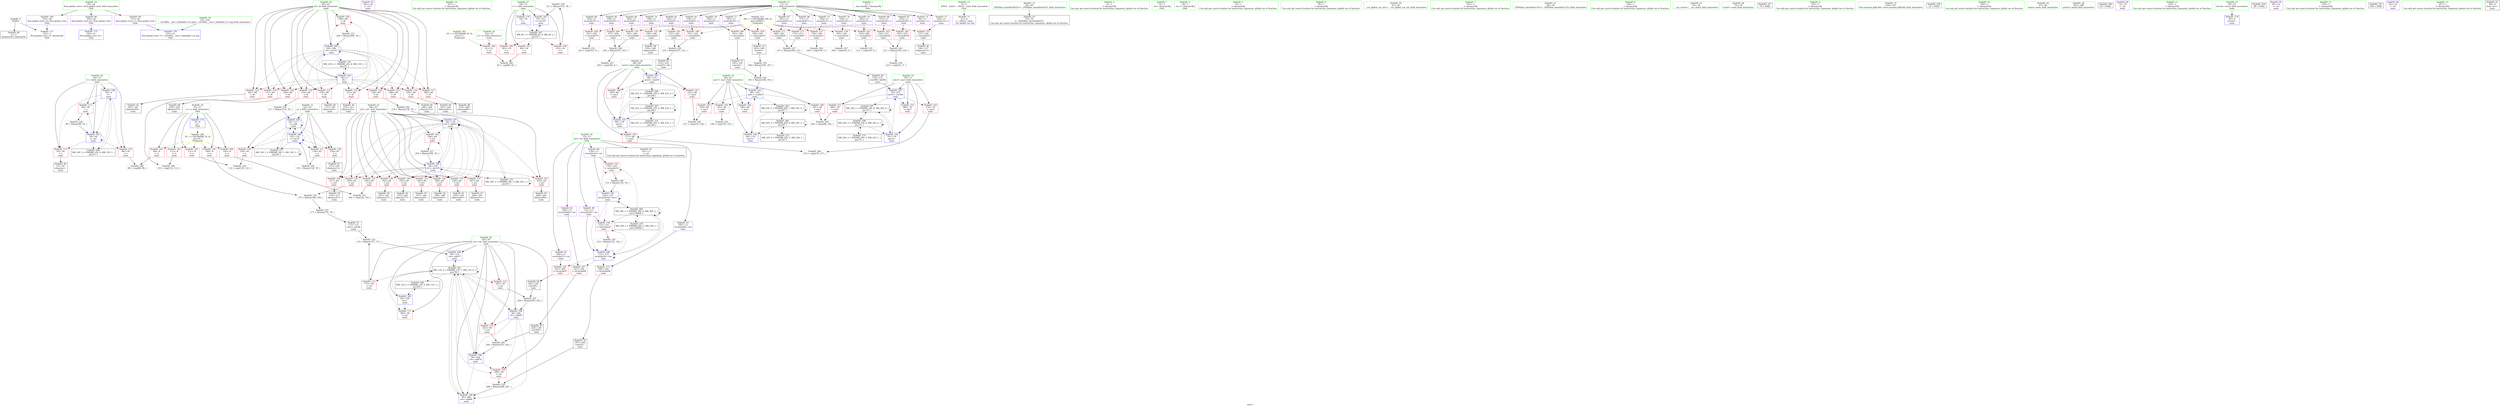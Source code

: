digraph "SVFG" {
	label="SVFG";

	Node0x557091bc7b90 [shape=record,color=grey,label="{NodeID: 0\nNullPtr}"];
	Node0x557091bc7b90 -> Node0x557091bec440[style=solid];
	Node0x557091bc7b90 -> Node0x557091bf5550[style=solid];
	Node0x557091bf57f0 [shape=record,color=blue,label="{NodeID: 180\n56\<--9\ni\<--\nmain\n}"];
	Node0x557091bf57f0 -> Node0x557091bed710[style=dashed];
	Node0x557091bf57f0 -> Node0x557091bed7e0[style=dashed];
	Node0x557091bf57f0 -> Node0x557091bed8b0[style=dashed];
	Node0x557091bf57f0 -> Node0x557091bf58c0[style=dashed];
	Node0x557091bf57f0 -> Node0x557091c083b0[style=dashed];
	Node0x557091becbf0 [shape=record,color=purple,label="{NodeID: 97\n305\<--18\n\<--.str.1\nmain\n}"];
	Node0x557091bc8350 [shape=record,color=green,label="{NodeID: 14\n197\<--1\n\<--dummyObj\nCan only get source location for instruction, argument, global var or function.}"];
	Node0x557091bf03e0 [shape=record,color=blue,label="{NodeID: 194\n58\<--204\nret\<--add49\nmain\n}"];
	Node0x557091bf03e0 -> Node0x557091bf2260[style=dashed];
	Node0x557091bf03e0 -> Node0x557091bf2330[style=dashed];
	Node0x557091bf03e0 -> Node0x557091bf0580[style=dashed];
	Node0x557091bf03e0 -> Node0x557091bf0720[style=dashed];
	Node0x557091bf03e0 -> Node0x557091c060b0[style=dashed];
	Node0x557091bed7e0 [shape=record,color=red,label="{NodeID: 111\n92\<--56\n\<--i\nmain\n}"];
	Node0x557091bed7e0 -> Node0x557091bec7e0[style=solid];
	Node0x557091bcc510 [shape=record,color=green,label="{NodeID: 28\n56\<--57\ni\<--i_field_insensitive\nmain\n}"];
	Node0x557091bcc510 -> Node0x557091bed710[style=solid];
	Node0x557091bcc510 -> Node0x557091bed7e0[style=solid];
	Node0x557091bcc510 -> Node0x557091bed8b0[style=solid];
	Node0x557091bcc510 -> Node0x557091bf57f0[style=solid];
	Node0x557091bcc510 -> Node0x557091bf58c0[style=solid];
	Node0x557091bf2a80 [shape=record,color=red,label="{NodeID: 125\n248\<--60\n\<--i6\nmain\n}"];
	Node0x557091bf2a80 -> Node0x557091bee840[style=solid];
	Node0x557091bec5e0 [shape=record,color=black,label="{NodeID: 42\n14\<--13\n\<--cnt\nCan only get source location for instruction, argument, global var or function.}"];
	Node0x557091bf35e0 [shape=record,color=red,label="{NodeID: 139\n228\<--64\n\<--j21\nmain\n}"];
	Node0x557091bf35e0 -> Node0x557091bee5d0[style=solid];
	Node0x557091bee1c0 [shape=record,color=black,label="{NodeID: 56\n202\<--201\nconv48\<--\nmain\n}"];
	Node0x557091bee1c0 -> Node0x557091bf8b40[style=solid];
	Node0x557091bf9bc0 [shape=record,color=grey,label="{NodeID: 236\n311 = Binary(310, 78, )\n}"];
	Node0x557091bf9bc0 -> Node0x557091bf0990[style=solid];
	Node0x557091bf4140 [shape=record,color=red,label="{NodeID: 153\n127\<--126\n\<--arrayidx14\nmain\n}"];
	Node0x557091bf4140 -> Node0x557091bec980[style=solid];
	Node0x557091beed20 [shape=record,color=black,label="{NodeID: 70\n287\<--286\nconv95\<--\nmain\n}"];
	Node0x557091beed20 -> Node0x557091bf92c0[style=solid];
	Node0x557091bfc0d0 [shape=record,color=grey,label="{NodeID: 250\n122 = cmp(120, 121, )\n}"];
	Node0x557091bf4ca0 [shape=record,color=red,label="{NodeID: 167\n241\<--240\n\<--arrayidx68\nmain\n}"];
	Node0x557091bf4ca0 -> Node0x557091bee770[style=solid];
	Node0x557091bef880 [shape=record,color=purple,label="{NodeID: 84\n250\<--11\narrayidx74\<--a\nmain\n}"];
	Node0x557091bef880 -> Node0x557091bf4d70[style=solid];
	Node0x557091bcd800 [shape=record,color=green,label="{NodeID: 1\n7\<--1\n__dso_handle\<--dummyObj\nGlob }"];
	Node0x557091bf58c0 [shape=record,color=blue,label="{NodeID: 181\n56\<--99\ni\<--inc\nmain\n}"];
	Node0x557091bf58c0 -> Node0x557091bed710[style=dashed];
	Node0x557091bf58c0 -> Node0x557091bed7e0[style=dashed];
	Node0x557091bf58c0 -> Node0x557091bed8b0[style=dashed];
	Node0x557091bf58c0 -> Node0x557091bf58c0[style=dashed];
	Node0x557091bf58c0 -> Node0x557091c083b0[style=dashed];
	Node0x557091beccc0 [shape=record,color=purple,label="{NodeID: 98\n330\<--20\nllvm.global_ctors_0\<--llvm.global_ctors\nGlob }"];
	Node0x557091beccc0 -> Node0x557091bf5350[style=solid];
	Node0x557091bccb00 [shape=record,color=green,label="{NodeID: 15\n4\<--6\n_ZStL8__ioinit\<--_ZStL8__ioinit_field_insensitive\nGlob }"];
	Node0x557091bccb00 -> Node0x557091beedf0[style=solid];
	Node0x557091bf04b0 [shape=record,color=blue,label="{NodeID: 195\n68\<--233\nans2\<--conv65\nmain\n}"];
	Node0x557091bf04b0 -> Node0x557091bf3c60[style=dashed];
	Node0x557091bf04b0 -> Node0x557091bf3d30[style=dashed];
	Node0x557091bf04b0 -> Node0x557091bf3e00[style=dashed];
	Node0x557091bf04b0 -> Node0x557091c113b0[style=dashed];
	Node0x557091bed8b0 [shape=record,color=red,label="{NodeID: 112\n98\<--56\n\<--i\nmain\n}"];
	Node0x557091bed8b0 -> Node0x557091bf8fc0[style=solid];
	Node0x557091bcc5e0 [shape=record,color=green,label="{NodeID: 29\n58\<--59\nret\<--ret_field_insensitive\nmain\n}"];
	Node0x557091bcc5e0 -> Node0x557091bed980[style=solid];
	Node0x557091bcc5e0 -> Node0x557091beda50[style=solid];
	Node0x557091bcc5e0 -> Node0x557091bf2260[style=solid];
	Node0x557091bcc5e0 -> Node0x557091bf2330[style=solid];
	Node0x557091bcc5e0 -> Node0x557091bf2400[style=solid];
	Node0x557091bcc5e0 -> Node0x557091bf5990[style=solid];
	Node0x557091bcc5e0 -> Node0x557091bf5f40[style=solid];
	Node0x557091bcc5e0 -> Node0x557091bf03e0[style=solid];
	Node0x557091bcc5e0 -> Node0x557091bf0580[style=solid];
	Node0x557091bcc5e0 -> Node0x557091bf0720[style=solid];
	Node0x557091bf2b50 [shape=record,color=red,label="{NodeID: 126\n258\<--60\n\<--i6\nmain\n}"];
	Node0x557091bf2b50 -> Node0x557091bee9e0[style=solid];
	Node0x557091bec6e0 [shape=record,color=black,label="{NodeID: 43\n33\<--34\n\<--_ZNSt8ios_base4InitD1Ev\nCan only get source location for instruction, argument, global var or function.}"];
	Node0x557091bf36b0 [shape=record,color=red,label="{NodeID: 140\n254\<--64\n\<--j21\nmain\n}"];
	Node0x557091bf36b0 -> Node0x557091bee910[style=solid];
	Node0x557091bee290 [shape=record,color=black,label="{NodeID: 57\n208\<--207\nidxprom51\<--\nmain\n}"];
	Node0x557091bf9d40 [shape=record,color=grey,label="{NodeID: 237\n273 = Binary(268, 272, )\n}"];
	Node0x557091bf9d40 -> Node0x557091beec50[style=solid];
	Node0x557091bf4210 [shape=record,color=red,label="{NodeID: 154\n130\<--129\n\<--arrayidx16\nmain\n}"];
	Node0x557091bf4210 -> Node0x557091bf1590[style=solid];
	Node0x557091beedf0 [shape=record,color=purple,label="{NodeID: 71\n31\<--4\n\<--_ZStL8__ioinit\n__cxx_global_var_init\n}"];
	Node0x557091bfc250 [shape=record,color=grey,label="{NodeID: 251\n211 = cmp(210, 9, )\n}"];
	Node0x557091bf4d70 [shape=record,color=red,label="{NodeID: 168\n251\<--250\n\<--arrayidx74\nmain\n}"];
	Node0x557091bf4d70 -> Node0x557091bfc3d0[style=solid];
	Node0x557091bef950 [shape=record,color=purple,label="{NodeID: 85\n256\<--11\narrayidx78\<--a\nmain\n}"];
	Node0x557091bef950 -> Node0x557091bf4e40[style=solid];
	Node0x557091bcca00 [shape=record,color=green,label="{NodeID: 2\n9\<--1\n\<--dummyObj\nCan only get source location for instruction, argument, global var or function.}"];
	Node0x557091bf5990 [shape=record,color=blue,label="{NodeID: 182\n58\<--109\nret\<--\nmain\n}"];
	Node0x557091bf5990 -> Node0x557091bf2400[style=dashed];
	Node0x557091bf5990 -> Node0x557091c060b0[style=dashed];
	Node0x557091bf5990 -> Node0x557091c088b0[style=dashed];
	Node0x557091becdc0 [shape=record,color=purple,label="{NodeID: 99\n331\<--20\nllvm.global_ctors_1\<--llvm.global_ctors\nGlob }"];
	Node0x557091becdc0 -> Node0x557091bf5450[style=solid];
	Node0x557091bccbd0 [shape=record,color=green,label="{NodeID: 16\n8\<--10\nn\<--n_field_insensitive\nGlob }"];
	Node0x557091bccbd0 -> Node0x557091becfc0[style=solid];
	Node0x557091bccbd0 -> Node0x557091bed090[style=solid];
	Node0x557091bccbd0 -> Node0x557091bed160[style=solid];
	Node0x557091bccbd0 -> Node0x557091bed230[style=solid];
	Node0x557091bccbd0 -> Node0x557091bed300[style=solid];
	Node0x557091bccbd0 -> Node0x557091bf5250[style=solid];
	Node0x557091bf0580 [shape=record,color=blue,label="{NodeID: 196\n58\<--244\nret\<--add70\nmain\n}"];
	Node0x557091bf0580 -> Node0x557091bf2330[style=dashed];
	Node0x557091bf0580 -> Node0x557091bf0720[style=dashed];
	Node0x557091bf0580 -> Node0x557091c060b0[style=dashed];
	Node0x557091bed980 [shape=record,color=red,label="{NodeID: 113\n173\<--58\n\<--ret\nmain\n}"];
	Node0x557091bed980 -> Node0x557091bf95c0[style=solid];
	Node0x557091bcc6b0 [shape=record,color=green,label="{NodeID: 30\n60\<--61\ni6\<--i6_field_insensitive\nmain\n}"];
	Node0x557091bcc6b0 -> Node0x557091bf24d0[style=solid];
	Node0x557091bcc6b0 -> Node0x557091bf25a0[style=solid];
	Node0x557091bcc6b0 -> Node0x557091bf2670[style=solid];
	Node0x557091bcc6b0 -> Node0x557091bf2740[style=solid];
	Node0x557091bcc6b0 -> Node0x557091bf2810[style=solid];
	Node0x557091bcc6b0 -> Node0x557091bf28e0[style=solid];
	Node0x557091bcc6b0 -> Node0x557091bf29b0[style=solid];
	Node0x557091bcc6b0 -> Node0x557091bf2a80[style=solid];
	Node0x557091bcc6b0 -> Node0x557091bf2b50[style=solid];
	Node0x557091bcc6b0 -> Node0x557091bf2c20[style=solid];
	Node0x557091bcc6b0 -> Node0x557091bf2cf0[style=solid];
	Node0x557091bcc6b0 -> Node0x557091bf5a60[style=solid];
	Node0x557091bcc6b0 -> Node0x557091bf08c0[style=solid];
	Node0x557091bf2c20 [shape=record,color=red,label="{NodeID: 127\n269\<--60\n\<--i6\nmain\n}"];
	Node0x557091bf2c20 -> Node0x557091beeb80[style=solid];
	Node0x557091bec7e0 [shape=record,color=black,label="{NodeID: 44\n93\<--92\nidxprom\<--\nmain\n}"];
	Node0x557091bf3780 [shape=record,color=red,label="{NodeID: 141\n265\<--64\n\<--j21\nmain\n}"];
	Node0x557091bf3780 -> Node0x557091beeab0[style=solid];
	Node0x557091bee360 [shape=record,color=black,label="{NodeID: 58\n214\<--213\nidxprom55\<--\nmain\n}"];
	Node0x557091bf1290 [shape=record,color=grey,label="{NodeID: 238\n135 = Binary(134, 78, )\n}"];
	Node0x557091bf1290 -> Node0x557091bf5cd0[style=solid];
	Node0x557091bf42e0 [shape=record,color=red,label="{NodeID: 155\n149\<--148\n\<--arrayidx27\nmain\n}"];
	Node0x557091bf42e0 -> Node0x557091bedb40[style=solid];
	Node0x557091beeec0 [shape=record,color=purple,label="{NodeID: 72\n94\<--11\narrayidx\<--a\nmain\n}"];
	Node0x557091bfc3d0 [shape=record,color=grey,label="{NodeID: 252\n252 = cmp(251, 9, )\n}"];
	Node0x557091bf4e40 [shape=record,color=red,label="{NodeID: 169\n257\<--256\n\<--arrayidx78\nmain\n}"];
	Node0x557091bf4e40 -> Node0x557091bf8cc0[style=solid];
	Node0x557091befa20 [shape=record,color=purple,label="{NodeID: 86\n260\<--11\narrayidx80\<--a\nmain\n}"];
	Node0x557091befa20 -> Node0x557091bf4f10[style=solid];
	Node0x557091bc7a70 [shape=record,color=green,label="{NodeID: 3\n16\<--1\n.str\<--dummyObj\nGlob }"];
	Node0x557091bf5a60 [shape=record,color=blue,label="{NodeID: 183\n60\<--9\ni6\<--\nmain\n}"];
	Node0x557091bf5a60 -> Node0x557091bf24d0[style=dashed];
	Node0x557091bf5a60 -> Node0x557091bf25a0[style=dashed];
	Node0x557091bf5a60 -> Node0x557091bf2670[style=dashed];
	Node0x557091bf5a60 -> Node0x557091bf2740[style=dashed];
	Node0x557091bf5a60 -> Node0x557091bf2810[style=dashed];
	Node0x557091bf5a60 -> Node0x557091bf28e0[style=dashed];
	Node0x557091bf5a60 -> Node0x557091bf29b0[style=dashed];
	Node0x557091bf5a60 -> Node0x557091bf2a80[style=dashed];
	Node0x557091bf5a60 -> Node0x557091bf2b50[style=dashed];
	Node0x557091bf5a60 -> Node0x557091bf2c20[style=dashed];
	Node0x557091bf5a60 -> Node0x557091bf2cf0[style=dashed];
	Node0x557091bf5a60 -> Node0x557091bf08c0[style=dashed];
	Node0x557091bf5a60 -> Node0x557091c08db0[style=dashed];
	Node0x557091becec0 [shape=record,color=purple,label="{NodeID: 100\n332\<--20\nllvm.global_ctors_2\<--llvm.global_ctors\nGlob }"];
	Node0x557091becec0 -> Node0x557091bf5550[style=solid];
	Node0x557091bccca0 [shape=record,color=green,label="{NodeID: 17\n11\<--12\na\<--a_field_insensitive\nGlob }"];
	Node0x557091bccca0 -> Node0x557091beeec0[style=solid];
	Node0x557091bccca0 -> Node0x557091beef90[style=solid];
	Node0x557091bccca0 -> Node0x557091bef060[style=solid];
	Node0x557091bccca0 -> Node0x557091bef130[style=solid];
	Node0x557091bccca0 -> Node0x557091bef200[style=solid];
	Node0x557091bccca0 -> Node0x557091bef2d0[style=solid];
	Node0x557091bccca0 -> Node0x557091bef3a0[style=solid];
	Node0x557091bccca0 -> Node0x557091bef470[style=solid];
	Node0x557091bccca0 -> Node0x557091bef540[style=solid];
	Node0x557091bccca0 -> Node0x557091bef610[style=solid];
	Node0x557091bccca0 -> Node0x557091bef6e0[style=solid];
	Node0x557091bccca0 -> Node0x557091bef7b0[style=solid];
	Node0x557091bccca0 -> Node0x557091bef880[style=solid];
	Node0x557091bccca0 -> Node0x557091bef950[style=solid];
	Node0x557091bccca0 -> Node0x557091befa20[style=solid];
	Node0x557091bccca0 -> Node0x557091befaf0[style=solid];
	Node0x557091bccca0 -> Node0x557091befbc0[style=solid];
	Node0x557091bf0650 [shape=record,color=blue,label="{NodeID: 197\n70\<--274\nans3\<--conv89\nmain\n}"];
	Node0x557091bf0650 -> Node0x557091bf3ed0[style=dashed];
	Node0x557091bf0650 -> Node0x557091bf3fa0[style=dashed];
	Node0x557091bf0650 -> Node0x557091bf4070[style=dashed];
	Node0x557091bf0650 -> Node0x557091c118b0[style=dashed];
	Node0x557091beda50 [shape=record,color=red,label="{NodeID: 114\n203\<--58\n\<--ret\nmain\n}"];
	Node0x557091beda50 -> Node0x557091bf8b40[style=solid];
	Node0x557091bcc780 [shape=record,color=green,label="{NodeID: 31\n62\<--63\nj\<--j_field_insensitive\nmain\n}"];
	Node0x557091bcc780 -> Node0x557091bf2dc0[style=solid];
	Node0x557091bcc780 -> Node0x557091bf2e90[style=solid];
	Node0x557091bcc780 -> Node0x557091bf2f60[style=solid];
	Node0x557091bcc780 -> Node0x557091bf5b30[style=solid];
	Node0x557091bcc780 -> Node0x557091bf5cd0[style=solid];
	Node0x557091bf2cf0 [shape=record,color=red,label="{NodeID: 128\n299\<--60\n\<--i6\nmain\n}"];
	Node0x557091bf2cf0 -> Node0x557091bf9440[style=solid];
	Node0x557091bec8b0 [shape=record,color=black,label="{NodeID: 45\n125\<--124\nidxprom13\<--\nmain\n}"];
	Node0x557091bf8b40 [shape=record,color=grey,label="{NodeID: 225\n204 = Binary(203, 202, )\n}"];
	Node0x557091bf8b40 -> Node0x557091bf03e0[style=solid];
	Node0x557091bf3850 [shape=record,color=red,label="{NodeID: 142\n294\<--64\n\<--j21\nmain\n}"];
	Node0x557091bf3850 -> Node0x557091bf8e40[style=solid];
	Node0x557091bee430 [shape=record,color=black,label="{NodeID: 59\n218\<--217\nidxprom57\<--\nmain\n}"];
	Node0x557091bf1410 [shape=record,color=grey,label="{NodeID: 239\n232 = Binary(227, 231, )\n}"];
	Node0x557091bf1410 -> Node0x557091bee6a0[style=solid];
	Node0x557091bf43b0 [shape=record,color=red,label="{NodeID: 156\n152\<--151\n\<--arrayidx29\nmain\n}"];
	Node0x557091bf43b0 -> Node0x557091bf1d10[style=solid];
	Node0x557091beef90 [shape=record,color=purple,label="{NodeID: 73\n126\<--11\narrayidx14\<--a\nmain\n}"];
	Node0x557091beef90 -> Node0x557091bf4140[style=solid];
	Node0x557091bfc550 [shape=record,color=grey,label="{NodeID: 253\n144 = cmp(142, 143, )\n}"];
	Node0x557091bf4f10 [shape=record,color=red,label="{NodeID: 170\n261\<--260\n\<--arrayidx80\nmain\n}"];
	Node0x557091bf4f10 -> Node0x557091bf8cc0[style=solid];
	Node0x557091befaf0 [shape=record,color=purple,label="{NodeID: 87\n267\<--11\narrayidx85\<--a\nmain\n}"];
	Node0x557091befaf0 -> Node0x557091bf4fe0[style=solid];
	Node0x557091bcce90 [shape=record,color=green,label="{NodeID: 4\n18\<--1\n.str.1\<--dummyObj\nGlob }"];
	Node0x557091c07eb0 [shape=record,color=black,label="{NodeID: 267\nMR_8V_3 = PHI(MR_8V_4, MR_8V_2, )\npts\{55 \}\n}"];
	Node0x557091c07eb0 -> Node0x557091bed4a0[style=dashed];
	Node0x557091c07eb0 -> Node0x557091bed570[style=dashed];
	Node0x557091c07eb0 -> Node0x557091bed640[style=dashed];
	Node0x557091c07eb0 -> Node0x557091bf0990[style=dashed];
	Node0x557091bf5b30 [shape=record,color=blue,label="{NodeID: 184\n62\<--117\nj\<--add\nmain\n}"];
	Node0x557091bf5b30 -> Node0x557091bf2dc0[style=dashed];
	Node0x557091bf5b30 -> Node0x557091bf2e90[style=dashed];
	Node0x557091bf5b30 -> Node0x557091bf2f60[style=dashed];
	Node0x557091bf5b30 -> Node0x557091bf5b30[style=dashed];
	Node0x557091bf5b30 -> Node0x557091bf5cd0[style=dashed];
	Node0x557091bf5b30 -> Node0x557091c092b0[style=dashed];
	Node0x557091becfc0 [shape=record,color=red,label="{NodeID: 101\n89\<--8\n\<--n\nmain\n}"];
	Node0x557091becfc0 -> Node0x557091bf2190[style=solid];
	Node0x557091bccd70 [shape=record,color=green,label="{NodeID: 18\n13\<--15\ncnt\<--cnt_field_insensitive\nGlob }"];
	Node0x557091bccd70 -> Node0x557091bec5e0[style=solid];
	Node0x557091bccd70 -> Node0x557091befc90[style=solid];
	Node0x557091bccd70 -> Node0x557091befd60[style=solid];
	Node0x557091bccd70 -> Node0x557091befe30[style=solid];
	Node0x557091bccd70 -> Node0x557091beff00[style=solid];
	Node0x557091bccd70 -> Node0x557091beffd0[style=solid];
	Node0x557091bf0720 [shape=record,color=blue,label="{NodeID: 198\n58\<--289\nret\<--add96\nmain\n}"];
	Node0x557091bf0720 -> Node0x557091c060b0[style=dashed];
	Node0x557091bf2260 [shape=record,color=red,label="{NodeID: 115\n243\<--58\n\<--ret\nmain\n}"];
	Node0x557091bf2260 -> Node0x557091bf1b90[style=solid];
	Node0x557091bcc850 [shape=record,color=green,label="{NodeID: 32\n64\<--65\nj21\<--j21_field_insensitive\nmain\n}"];
	Node0x557091bcc850 -> Node0x557091bf3030[style=solid];
	Node0x557091bcc850 -> Node0x557091bf3100[style=solid];
	Node0x557091bcc850 -> Node0x557091bf31d0[style=solid];
	Node0x557091bcc850 -> Node0x557091bf32a0[style=solid];
	Node0x557091bcc850 -> Node0x557091bf3370[style=solid];
	Node0x557091bcc850 -> Node0x557091bf3440[style=solid];
	Node0x557091bcc850 -> Node0x557091bf3510[style=solid];
	Node0x557091bcc850 -> Node0x557091bf35e0[style=solid];
	Node0x557091bcc850 -> Node0x557091bf36b0[style=solid];
	Node0x557091bcc850 -> Node0x557091bf3780[style=solid];
	Node0x557091bcc850 -> Node0x557091bf3850[style=solid];
	Node0x557091bcc850 -> Node0x557091bf5da0[style=solid];
	Node0x557091bcc850 -> Node0x557091bf07f0[style=solid];
	Node0x557091c10eb0 [shape=record,color=black,label="{NodeID: 295\nMR_20V_5 = PHI(MR_20V_7, MR_20V_4, )\npts\{67 \}\n}"];
	Node0x557091c10eb0 -> Node0x557091bf6010[style=dashed];
	Node0x557091c10eb0 -> Node0x557091c0e1b0[style=dashed];
	Node0x557091c10eb0 -> Node0x557091c10eb0[style=dashed];
	Node0x557091bf2dc0 [shape=record,color=red,label="{NodeID: 129\n120\<--62\n\<--j\nmain\n}"];
	Node0x557091bf2dc0 -> Node0x557091bfc0d0[style=solid];
	Node0x557091bec980 [shape=record,color=black,label="{NodeID: 46\n128\<--127\nidxprom15\<--\nmain\n}"];
	Node0x557091bf8cc0 [shape=record,color=grey,label="{NodeID: 226\n262 = Binary(257, 261, )\n}"];
	Node0x557091bf8cc0 -> Node0x557091bf2010[style=solid];
	Node0x557091bf3920 [shape=record,color=red,label="{NodeID: 143\n195\<--66\n\<--ans1\nmain\n}"];
	Node0x557091bf3920 -> Node0x557091bfc850[style=solid];
	Node0x557091bee500 [shape=record,color=black,label="{NodeID: 60\n225\<--224\nidxprom61\<--\nmain\n}"];
	Node0x557091bf1590 [shape=record,color=grey,label="{NodeID: 240\n131 = Binary(130, 78, )\n}"];
	Node0x557091bf1590 -> Node0x557091bf5c00[style=solid];
	Node0x557091bf4480 [shape=record,color=red,label="{NodeID: 157\n159\<--158\n\<--arrayidx31\nmain\n}"];
	Node0x557091bf4480 -> Node0x557091bfc6d0[style=solid];
	Node0x557091bef060 [shape=record,color=purple,label="{NodeID: 74\n148\<--11\narrayidx27\<--a\nmain\n}"];
	Node0x557091bef060 -> Node0x557091bf42e0[style=solid];
	Node0x557091bfc6d0 [shape=record,color=grey,label="{NodeID: 254\n160 = cmp(159, 9, )\n}"];
	Node0x557091bf4fe0 [shape=record,color=red,label="{NodeID: 171\n268\<--267\n\<--arrayidx85\nmain\n}"];
	Node0x557091bf4fe0 -> Node0x557091bf9d40[style=solid];
	Node0x557091befbc0 [shape=record,color=purple,label="{NodeID: 88\n271\<--11\narrayidx87\<--a\nmain\n}"];
	Node0x557091befbc0 -> Node0x557091bf50b0[style=solid];
	Node0x557091bccf20 [shape=record,color=green,label="{NodeID: 5\n21\<--1\n\<--dummyObj\nCan only get source location for instruction, argument, global var or function.}"];
	Node0x557091c083b0 [shape=record,color=black,label="{NodeID: 268\nMR_10V_2 = PHI(MR_10V_4, MR_10V_1, )\npts\{57 \}\n}"];
	Node0x557091c083b0 -> Node0x557091bf57f0[style=dashed];
	Node0x557091bf5c00 [shape=record,color=blue,label="{NodeID: 185\n129\<--131\narrayidx16\<--inc17\nmain\n}"];
	Node0x557091bf5c00 -> Node0x557091bf4210[style=dashed];
	Node0x557091bf5c00 -> Node0x557091bf43b0[style=dashed];
	Node0x557091bf5c00 -> Node0x557091bf5c00[style=dashed];
	Node0x557091bf5c00 -> Node0x557091bf5e70[style=dashed];
	Node0x557091bf5c00 -> Node0x557091c0f0b0[style=dashed];
	Node0x557091bed090 [shape=record,color=red,label="{NodeID: 102\n113\<--8\n\<--n\nmain\n}"];
	Node0x557091bed090 -> Node0x557091bfbf50[style=solid];
	Node0x557091bc7d30 [shape=record,color=green,label="{NodeID: 19\n20\<--24\nllvm.global_ctors\<--llvm.global_ctors_field_insensitive\nGlob }"];
	Node0x557091bc7d30 -> Node0x557091beccc0[style=solid];
	Node0x557091bc7d30 -> Node0x557091becdc0[style=solid];
	Node0x557091bc7d30 -> Node0x557091becec0[style=solid];
	Node0x557091bf07f0 [shape=record,color=blue,label="{NodeID: 199\n64\<--295\nj21\<--inc100\nmain\n}"];
	Node0x557091bf07f0 -> Node0x557091bf3030[style=dashed];
	Node0x557091bf07f0 -> Node0x557091bf3100[style=dashed];
	Node0x557091bf07f0 -> Node0x557091bf31d0[style=dashed];
	Node0x557091bf07f0 -> Node0x557091bf32a0[style=dashed];
	Node0x557091bf07f0 -> Node0x557091bf3370[style=dashed];
	Node0x557091bf07f0 -> Node0x557091bf3440[style=dashed];
	Node0x557091bf07f0 -> Node0x557091bf3510[style=dashed];
	Node0x557091bf07f0 -> Node0x557091bf35e0[style=dashed];
	Node0x557091bf07f0 -> Node0x557091bf36b0[style=dashed];
	Node0x557091bf07f0 -> Node0x557091bf3780[style=dashed];
	Node0x557091bf07f0 -> Node0x557091bf3850[style=dashed];
	Node0x557091bf07f0 -> Node0x557091bf5da0[style=dashed];
	Node0x557091bf07f0 -> Node0x557091bf07f0[style=dashed];
	Node0x557091bf07f0 -> Node0x557091c097b0[style=dashed];
	Node0x557091bf2330 [shape=record,color=red,label="{NodeID: 116\n288\<--58\n\<--ret\nmain\n}"];
	Node0x557091bf2330 -> Node0x557091bf92c0[style=solid];
	Node0x557091bebe90 [shape=record,color=green,label="{NodeID: 33\n66\<--67\nans1\<--ans1_field_insensitive\nmain\n}"];
	Node0x557091bebe90 -> Node0x557091bf3920[style=solid];
	Node0x557091bebe90 -> Node0x557091bf39f0[style=solid];
	Node0x557091bebe90 -> Node0x557091bf3ac0[style=solid];
	Node0x557091bebe90 -> Node0x557091bf3b90[style=solid];
	Node0x557091bebe90 -> Node0x557091bf6010[style=solid];
	Node0x557091bebe90 -> Node0x557091bf0310[style=solid];
	Node0x557091c113b0 [shape=record,color=black,label="{NodeID: 296\nMR_22V_5 = PHI(MR_22V_8, MR_22V_4, )\npts\{69 \}\n}"];
	Node0x557091c113b0 -> Node0x557091bf60e0[style=dashed];
	Node0x557091c113b0 -> Node0x557091c0e6b0[style=dashed];
	Node0x557091c113b0 -> Node0x557091c113b0[style=dashed];
	Node0x557091bf2e90 [shape=record,color=red,label="{NodeID: 130\n124\<--62\n\<--j\nmain\n}"];
	Node0x557091bf2e90 -> Node0x557091bec8b0[style=solid];
	Node0x557091beca50 [shape=record,color=black,label="{NodeID: 47\n147\<--146\nidxprom26\<--\nmain\n}"];
	Node0x557091bf8e40 [shape=record,color=grey,label="{NodeID: 227\n295 = Binary(294, 78, )\n}"];
	Node0x557091bf8e40 -> Node0x557091bf07f0[style=solid];
	Node0x557091bf39f0 [shape=record,color=red,label="{NodeID: 144\n199\<--66\n\<--ans1\nmain\n}"];
	Node0x557091bee5d0 [shape=record,color=black,label="{NodeID: 61\n229\<--228\nidxprom63\<--\nmain\n}"];
	Node0x557091bf1710 [shape=record,color=grey,label="{NodeID: 241\n193 = Binary(186, 192, )\n}"];
	Node0x557091bf1710 -> Node0x557091bf0310[style=solid];
	Node0x557091bf4550 [shape=record,color=red,label="{NodeID: 158\n165\<--164\n\<--arrayidx34\nmain\n}"];
	Node0x557091bf4550 -> Node0x557091bfcb50[style=solid];
	Node0x557091bef130 [shape=record,color=purple,label="{NodeID: 75\n158\<--11\narrayidx31\<--a\nmain\n}"];
	Node0x557091bef130 -> Node0x557091bf4480[style=solid];
	Node0x557091bfc850 [shape=record,color=grey,label="{NodeID: 255\n196 = cmp(195, 197, )\n}"];
	Node0x557091bf50b0 [shape=record,color=red,label="{NodeID: 172\n272\<--271\n\<--arrayidx87\nmain\n}"];
	Node0x557091bf50b0 -> Node0x557091bf9d40[style=solid];
	Node0x557091befc90 [shape=record,color=purple,label="{NodeID: 89\n129\<--13\narrayidx16\<--cnt\nmain\n}"];
	Node0x557091befc90 -> Node0x557091bf4210[style=solid];
	Node0x557091befc90 -> Node0x557091bf5c00[style=solid];
	Node0x557091bcbc30 [shape=record,color=green,label="{NodeID: 6\n78\<--1\n\<--dummyObj\nCan only get source location for instruction, argument, global var or function.}"];
	Node0x557091c088b0 [shape=record,color=black,label="{NodeID: 269\nMR_12V_2 = PHI(MR_12V_4, MR_12V_1, )\npts\{59 \}\n}"];
	Node0x557091c088b0 -> Node0x557091bf5990[style=dashed];
	Node0x557091bf5cd0 [shape=record,color=blue,label="{NodeID: 186\n62\<--135\nj\<--inc19\nmain\n}"];
	Node0x557091bf5cd0 -> Node0x557091bf2dc0[style=dashed];
	Node0x557091bf5cd0 -> Node0x557091bf2e90[style=dashed];
	Node0x557091bf5cd0 -> Node0x557091bf2f60[style=dashed];
	Node0x557091bf5cd0 -> Node0x557091bf5b30[style=dashed];
	Node0x557091bf5cd0 -> Node0x557091bf5cd0[style=dashed];
	Node0x557091bf5cd0 -> Node0x557091c092b0[style=dashed];
	Node0x557091bed160 [shape=record,color=red,label="{NodeID: 103\n121\<--8\n\<--n\nmain\n}"];
	Node0x557091bed160 -> Node0x557091bfc0d0[style=solid];
	Node0x557091bc7e00 [shape=record,color=green,label="{NodeID: 20\n25\<--26\n__cxx_global_var_init\<--__cxx_global_var_init_field_insensitive\n}"];
	Node0x557091bf08c0 [shape=record,color=blue,label="{NodeID: 200\n60\<--300\ni6\<--inc103\nmain\n}"];
	Node0x557091bf08c0 -> Node0x557091bf24d0[style=dashed];
	Node0x557091bf08c0 -> Node0x557091bf25a0[style=dashed];
	Node0x557091bf08c0 -> Node0x557091bf2670[style=dashed];
	Node0x557091bf08c0 -> Node0x557091bf2740[style=dashed];
	Node0x557091bf08c0 -> Node0x557091bf2810[style=dashed];
	Node0x557091bf08c0 -> Node0x557091bf28e0[style=dashed];
	Node0x557091bf08c0 -> Node0x557091bf29b0[style=dashed];
	Node0x557091bf08c0 -> Node0x557091bf2a80[style=dashed];
	Node0x557091bf08c0 -> Node0x557091bf2b50[style=dashed];
	Node0x557091bf08c0 -> Node0x557091bf2c20[style=dashed];
	Node0x557091bf08c0 -> Node0x557091bf2cf0[style=dashed];
	Node0x557091bf08c0 -> Node0x557091bf08c0[style=dashed];
	Node0x557091bf08c0 -> Node0x557091c08db0[style=dashed];
	Node0x557091bf2400 [shape=record,color=red,label="{NodeID: 117\n304\<--58\n\<--ret\nmain\n}"];
	Node0x557091bebf60 [shape=record,color=green,label="{NodeID: 34\n68\<--69\nans2\<--ans2_field_insensitive\nmain\n}"];
	Node0x557091bebf60 -> Node0x557091bf3c60[style=solid];
	Node0x557091bebf60 -> Node0x557091bf3d30[style=solid];
	Node0x557091bebf60 -> Node0x557091bf3e00[style=solid];
	Node0x557091bebf60 -> Node0x557091bf60e0[style=solid];
	Node0x557091bebf60 -> Node0x557091bf04b0[style=solid];
	Node0x557091c118b0 [shape=record,color=black,label="{NodeID: 297\nMR_24V_5 = PHI(MR_24V_8, MR_24V_4, )\npts\{71 \}\n}"];
	Node0x557091c118b0 -> Node0x557091bf0240[style=dashed];
	Node0x557091c118b0 -> Node0x557091c0ebb0[style=dashed];
	Node0x557091c118b0 -> Node0x557091c118b0[style=dashed];
	Node0x557091bf2f60 [shape=record,color=red,label="{NodeID: 131\n134\<--62\n\<--j\nmain\n}"];
	Node0x557091bf2f60 -> Node0x557091bf1290[style=solid];
	Node0x557091bedb40 [shape=record,color=black,label="{NodeID: 48\n150\<--149\nidxprom28\<--\nmain\n}"];
	Node0x557091c13770 [shape=record,color=yellow,style=double,label="{NodeID: 311\n26V_1 = ENCHI(MR_26V_0)\npts\{120000 \}\nFun[main]}"];
	Node0x557091c13770 -> Node0x557091bf4140[style=dashed];
	Node0x557091c13770 -> Node0x557091bf42e0[style=dashed];
	Node0x557091c13770 -> Node0x557091bf4480[style=dashed];
	Node0x557091c13770 -> Node0x557091bf4550[style=dashed];
	Node0x557091c13770 -> Node0x557091bf4620[style=dashed];
	Node0x557091c13770 -> Node0x557091bf46f0[style=dashed];
	Node0x557091c13770 -> Node0x557091bf4890[style=dashed];
	Node0x557091c13770 -> Node0x557091bf4960[style=dashed];
	Node0x557091c13770 -> Node0x557091bf4a30[style=dashed];
	Node0x557091c13770 -> Node0x557091bf4b00[style=dashed];
	Node0x557091c13770 -> Node0x557091bf4bd0[style=dashed];
	Node0x557091c13770 -> Node0x557091bf4d70[style=dashed];
	Node0x557091c13770 -> Node0x557091bf4e40[style=dashed];
	Node0x557091c13770 -> Node0x557091bf4f10[style=dashed];
	Node0x557091c13770 -> Node0x557091bf4fe0[style=dashed];
	Node0x557091c13770 -> Node0x557091bf50b0[style=dashed];
	Node0x557091bf8fc0 [shape=record,color=grey,label="{NodeID: 228\n99 = Binary(98, 78, )\n}"];
	Node0x557091bf8fc0 -> Node0x557091bf58c0[style=solid];
	Node0x557091bf3ac0 [shape=record,color=red,label="{NodeID: 145\n236\<--66\n\<--ans1\nmain\n}"];
	Node0x557091bf3ac0 -> Node0x557091bfccd0[style=solid];
	Node0x557091bee6a0 [shape=record,color=black,label="{NodeID: 62\n233\<--232\nconv65\<--div\nmain\n}"];
	Node0x557091bee6a0 -> Node0x557091bf04b0[style=solid];
	Node0x557091bf1890 [shape=record,color=grey,label="{NodeID: 242\n139 = Binary(138, 78, )\n}"];
	Node0x557091bf1890 -> Node0x557091bf5da0[style=solid];
	Node0x557091bf4620 [shape=record,color=red,label="{NodeID: 159\n184\<--183\n\<--arrayidx39\nmain\n}"];
	Node0x557091bf4620 -> Node0x557091bedf50[style=solid];
	Node0x557091bef200 [shape=record,color=purple,label="{NodeID: 76\n164\<--11\narrayidx34\<--a\nmain\n}"];
	Node0x557091bef200 -> Node0x557091bf4550[style=solid];
	Node0x557091bfc9d0 [shape=record,color=grey,label="{NodeID: 256\n222 = cmp(221, 9, )\n}"];
	Node0x557091bf5180 [shape=record,color=red,label="{NodeID: 173\n286\<--285\n\<--arrayidx94\nmain\n}"];
	Node0x557091bf5180 -> Node0x557091beed20[style=solid];
	Node0x557091befd60 [shape=record,color=purple,label="{NodeID: 90\n151\<--13\narrayidx29\<--cnt\nmain\n}"];
	Node0x557091befd60 -> Node0x557091bf43b0[style=solid];
	Node0x557091befd60 -> Node0x557091bf5e70[style=solid];
	Node0x557091bcbcc0 [shape=record,color=green,label="{NodeID: 7\n103\<--1\n\<--dummyObj\nCan only get source location for instruction, argument, global var or function.}"];
	Node0x557091c08db0 [shape=record,color=black,label="{NodeID: 270\nMR_14V_2 = PHI(MR_14V_4, MR_14V_1, )\npts\{61 \}\n}"];
	Node0x557091c08db0 -> Node0x557091bf5a60[style=dashed];
	Node0x557091bf5da0 [shape=record,color=blue,label="{NodeID: 187\n64\<--139\nj21\<--add22\nmain\n}"];
	Node0x557091bf5da0 -> Node0x557091bf3030[style=dashed];
	Node0x557091bf5da0 -> Node0x557091bf3100[style=dashed];
	Node0x557091bf5da0 -> Node0x557091bf31d0[style=dashed];
	Node0x557091bf5da0 -> Node0x557091bf32a0[style=dashed];
	Node0x557091bf5da0 -> Node0x557091bf3370[style=dashed];
	Node0x557091bf5da0 -> Node0x557091bf3440[style=dashed];
	Node0x557091bf5da0 -> Node0x557091bf3510[style=dashed];
	Node0x557091bf5da0 -> Node0x557091bf35e0[style=dashed];
	Node0x557091bf5da0 -> Node0x557091bf36b0[style=dashed];
	Node0x557091bf5da0 -> Node0x557091bf3780[style=dashed];
	Node0x557091bf5da0 -> Node0x557091bf3850[style=dashed];
	Node0x557091bf5da0 -> Node0x557091bf5da0[style=dashed];
	Node0x557091bf5da0 -> Node0x557091bf07f0[style=dashed];
	Node0x557091bf5da0 -> Node0x557091c097b0[style=dashed];
	Node0x557091bed230 [shape=record,color=red,label="{NodeID: 104\n143\<--8\n\<--n\nmain\n}"];
	Node0x557091bed230 -> Node0x557091bfc550[style=solid];
	Node0x557091bc7ed0 [shape=record,color=green,label="{NodeID: 21\n29\<--30\n_ZNSt8ios_base4InitC1Ev\<--_ZNSt8ios_base4InitC1Ev_field_insensitive\n}"];
	Node0x557091bf0990 [shape=record,color=blue,label="{NodeID: 201\n54\<--311\nt\<--inc107\nmain\n}"];
	Node0x557091bf0990 -> Node0x557091c07eb0[style=dashed];
	Node0x557091bf24d0 [shape=record,color=red,label="{NodeID: 118\n112\<--60\n\<--i6\nmain\n}"];
	Node0x557091bf24d0 -> Node0x557091bfbf50[style=solid];
	Node0x557091bec030 [shape=record,color=green,label="{NodeID: 35\n70\<--71\nans3\<--ans3_field_insensitive\nmain\n}"];
	Node0x557091bec030 -> Node0x557091bf3ed0[style=solid];
	Node0x557091bec030 -> Node0x557091bf3fa0[style=solid];
	Node0x557091bec030 -> Node0x557091bf4070[style=solid];
	Node0x557091bec030 -> Node0x557091bf0240[style=solid];
	Node0x557091bec030 -> Node0x557091bf0650[style=solid];
	Node0x557091bf3030 [shape=record,color=red,label="{NodeID: 132\n142\<--64\n\<--j21\nmain\n}"];
	Node0x557091bf3030 -> Node0x557091bfc550[style=solid];
	Node0x557091bedc10 [shape=record,color=black,label="{NodeID: 49\n157\<--156\nidxprom30\<--\nmain\n}"];
	Node0x557091bf9140 [shape=record,color=grey,label="{NodeID: 229\n117 = Binary(116, 78, )\n}"];
	Node0x557091bf9140 -> Node0x557091bf5b30[style=solid];
	Node0x557091bf3b90 [shape=record,color=red,label="{NodeID: 146\n281\<--66\n\<--ans1\nmain\n}"];
	Node0x557091bf3b90 -> Node0x557091bfce50[style=solid];
	Node0x557091bee770 [shape=record,color=black,label="{NodeID: 63\n242\<--241\nconv69\<--\nmain\n}"];
	Node0x557091bee770 -> Node0x557091bf1b90[style=solid];
	Node0x557091bf1a10 [shape=record,color=grey,label="{NodeID: 243\n221 = Binary(216, 220, )\n}"];
	Node0x557091bf1a10 -> Node0x557091bfc9d0[style=solid];
	Node0x557091bf46f0 [shape=record,color=red,label="{NodeID: 160\n191\<--190\n\<--arrayidx42\nmain\n}"];
	Node0x557091bf46f0 -> Node0x557091bee0f0[style=solid];
	Node0x557091bef2d0 [shape=record,color=purple,label="{NodeID: 77\n183\<--11\narrayidx39\<--a\nmain\n}"];
	Node0x557091bef2d0 -> Node0x557091bf4620[style=solid];
	Node0x557091bfcb50 [shape=record,color=grey,label="{NodeID: 257\n166 = cmp(165, 9, )\n}"];
	Node0x557091bf5250 [shape=record,color=blue,label="{NodeID: 174\n8\<--9\nn\<--\nGlob }"];
	Node0x557091bf5250 -> Node0x557091c122b0[style=dashed];
	Node0x557091befe30 [shape=record,color=purple,label="{NodeID: 91\n200\<--13\narrayidx47\<--cnt\nmain\n}"];
	Node0x557091befe30 -> Node0x557091bf47c0[style=solid];
	Node0x557091bcb7b0 [shape=record,color=green,label="{NodeID: 8\n104\<--1\n\<--dummyObj\nCan only get source location for instruction, argument, global var or function.}"];
	Node0x557091c092b0 [shape=record,color=black,label="{NodeID: 271\nMR_16V_2 = PHI(MR_16V_3, MR_16V_1, )\npts\{63 \}\n}"];
	Node0x557091c092b0 -> Node0x557091bf5b30[style=dashed];
	Node0x557091c092b0 -> Node0x557091c092b0[style=dashed];
	Node0x557091bf5e70 [shape=record,color=blue,label="{NodeID: 188\n151\<--153\narrayidx29\<--dec\nmain\n}"];
	Node0x557091bf5e70 -> Node0x557091bf43b0[style=dashed];
	Node0x557091bf5e70 -> Node0x557091bf47c0[style=dashed];
	Node0x557091bf5e70 -> Node0x557091bf4ca0[style=dashed];
	Node0x557091bf5e70 -> Node0x557091bf5180[style=dashed];
	Node0x557091bf5e70 -> Node0x557091bf5e70[style=dashed];
	Node0x557091bf5e70 -> Node0x557091c0f0b0[style=dashed];
	Node0x557091bed300 [shape=record,color=red,label="{NodeID: 105\n168\<--8\n\<--n\nmain\n}"];
	Node0x557091bed300 -> Node0x557091bf98c0[style=solid];
	Node0x557091bc7fa0 [shape=record,color=green,label="{NodeID: 22\n35\<--36\n__cxa_atexit\<--__cxa_atexit_field_insensitive\n}"];
	Node0x557091bf25a0 [shape=record,color=red,label="{NodeID: 119\n116\<--60\n\<--i6\nmain\n}"];
	Node0x557091bf25a0 -> Node0x557091bf9140[style=solid];
	Node0x557091bec100 [shape=record,color=green,label="{NodeID: 36\n75\<--76\nscanf\<--scanf_field_insensitive\n}"];
	Node0x557091c122b0 [shape=record,color=yellow,style=double,label="{NodeID: 299\n2V_1 = ENCHI(MR_2V_0)\npts\{10 \}\nFun[main]}"];
	Node0x557091c122b0 -> Node0x557091becfc0[style=dashed];
	Node0x557091c122b0 -> Node0x557091bed090[style=dashed];
	Node0x557091c122b0 -> Node0x557091bed160[style=dashed];
	Node0x557091c122b0 -> Node0x557091bed230[style=dashed];
	Node0x557091c122b0 -> Node0x557091bed300[style=dashed];
	Node0x557091bf3100 [shape=record,color=red,label="{NodeID: 133\n146\<--64\n\<--j21\nmain\n}"];
	Node0x557091bf3100 -> Node0x557091beca50[style=solid];
	Node0x557091bedce0 [shape=record,color=black,label="{NodeID: 50\n163\<--162\nidxprom33\<--\nmain\n}"];
	Node0x557091bf92c0 [shape=record,color=grey,label="{NodeID: 230\n289 = Binary(288, 287, )\n}"];
	Node0x557091bf92c0 -> Node0x557091bf0720[style=solid];
	Node0x557091bf3c60 [shape=record,color=red,label="{NodeID: 147\n235\<--68\n\<--ans2\nmain\n}"];
	Node0x557091bf3c60 -> Node0x557091bfccd0[style=solid];
	Node0x557091bee840 [shape=record,color=black,label="{NodeID: 64\n249\<--248\nidxprom73\<--\nmain\n}"];
	Node0x557091c223a0 [shape=record,color=black,label="{NodeID: 327\n74 = PHI()\n}"];
	Node0x557091bf1b90 [shape=record,color=grey,label="{NodeID: 244\n244 = Binary(243, 242, )\n}"];
	Node0x557091bf1b90 -> Node0x557091bf0580[style=solid];
	Node0x557091bf47c0 [shape=record,color=red,label="{NodeID: 161\n201\<--200\n\<--arrayidx47\nmain\n}"];
	Node0x557091bf47c0 -> Node0x557091bee1c0[style=solid];
	Node0x557091bef3a0 [shape=record,color=purple,label="{NodeID: 78\n190\<--11\narrayidx42\<--a\nmain\n}"];
	Node0x557091bef3a0 -> Node0x557091bf46f0[style=solid];
	Node0x557091bfccd0 [shape=record,color=grey,label="{NodeID: 258\n237 = cmp(235, 236, )\n}"];
	Node0x557091bf5350 [shape=record,color=blue,label="{NodeID: 175\n330\<--21\nllvm.global_ctors_0\<--\nGlob }"];
	Node0x557091beff00 [shape=record,color=purple,label="{NodeID: 92\n240\<--13\narrayidx68\<--cnt\nmain\n}"];
	Node0x557091beff00 -> Node0x557091bf4ca0[style=solid];
	Node0x557091bcb840 [shape=record,color=green,label="{NodeID: 9\n105\<--1\n\<--dummyObj\nCan only get source location for instruction, argument, global var or function.}"];
	Node0x557091c097b0 [shape=record,color=black,label="{NodeID: 272\nMR_18V_2 = PHI(MR_18V_3, MR_18V_1, )\npts\{65 \}\n}"];
	Node0x557091c097b0 -> Node0x557091bf5da0[style=dashed];
	Node0x557091c097b0 -> Node0x557091c097b0[style=dashed];
	Node0x557091bf5f40 [shape=record,color=blue,label="{NodeID: 189\n58\<--174\nret\<--add37\nmain\n}"];
	Node0x557091bf5f40 -> Node0x557091c060b0[style=dashed];
	Node0x557091bed3d0 [shape=record,color=red,label="{NodeID: 106\n81\<--52\n\<--tc\nmain\n}"];
	Node0x557091bed3d0 -> Node0x557091bf1e90[style=solid];
	Node0x557091bc8070 [shape=record,color=green,label="{NodeID: 23\n34\<--40\n_ZNSt8ios_base4InitD1Ev\<--_ZNSt8ios_base4InitD1Ev_field_insensitive\n}"];
	Node0x557091bc8070 -> Node0x557091bec6e0[style=solid];
	Node0x557091c0e1b0 [shape=record,color=black,label="{NodeID: 286\nMR_20V_3 = PHI(MR_20V_4, MR_20V_2, )\npts\{67 \}\n}"];
	Node0x557091c0e1b0 -> Node0x557091bf6010[style=dashed];
	Node0x557091c0e1b0 -> Node0x557091c09cb0[style=dashed];
	Node0x557091c0e1b0 -> Node0x557091c0e1b0[style=dashed];
	Node0x557091c0e1b0 -> Node0x557091c10eb0[style=dashed];
	Node0x557091bf2670 [shape=record,color=red,label="{NodeID: 120\n138\<--60\n\<--i6\nmain\n}"];
	Node0x557091bf2670 -> Node0x557091bf1890[style=solid];
	Node0x557091bec1d0 [shape=record,color=green,label="{NodeID: 37\n106\<--107\nllvm.memset.p0i8.i64\<--llvm.memset.p0i8.i64_field_insensitive\n}"];
	Node0x557091bf31d0 [shape=record,color=red,label="{NodeID: 134\n162\<--64\n\<--j21\nmain\n}"];
	Node0x557091bf31d0 -> Node0x557091bedce0[style=solid];
	Node0x557091beddb0 [shape=record,color=black,label="{NodeID: 51\n172\<--171\nconv\<--sub36\nmain\n}"];
	Node0x557091beddb0 -> Node0x557091bf95c0[style=solid];
	Node0x557091bf9440 [shape=record,color=grey,label="{NodeID: 231\n300 = Binary(299, 78, )\n}"];
	Node0x557091bf9440 -> Node0x557091bf08c0[style=solid];
	Node0x557091bf3d30 [shape=record,color=red,label="{NodeID: 148\n239\<--68\n\<--ans2\nmain\n}"];
	Node0x557091bee910 [shape=record,color=black,label="{NodeID: 65\n255\<--254\nidxprom77\<--\nmain\n}"];
	Node0x557091c224a0 [shape=record,color=black,label="{NodeID: 328\n32 = PHI()\n}"];
	Node0x557091bf1d10 [shape=record,color=grey,label="{NodeID: 245\n153 = Binary(152, 154, )\n}"];
	Node0x557091bf1d10 -> Node0x557091bf5e70[style=solid];
	Node0x557091bf4890 [shape=record,color=red,label="{NodeID: 162\n210\<--209\n\<--arrayidx52\nmain\n}"];
	Node0x557091bf4890 -> Node0x557091bfc250[style=solid];
	Node0x557091bef470 [shape=record,color=purple,label="{NodeID: 79\n209\<--11\narrayidx52\<--a\nmain\n}"];
	Node0x557091bef470 -> Node0x557091bf4890[style=solid];
	Node0x557091bfce50 [shape=record,color=grey,label="{NodeID: 259\n282 = cmp(280, 281, )\n}"];
	Node0x557091bf5450 [shape=record,color=blue,label="{NodeID: 176\n331\<--22\nllvm.global_ctors_1\<--_GLOBAL__sub_I_thinfaifai_0_0.cpp\nGlob }"];
	Node0x557091beffd0 [shape=record,color=purple,label="{NodeID: 93\n285\<--13\narrayidx94\<--cnt\nmain\n}"];
	Node0x557091beffd0 -> Node0x557091bf5180[style=solid];
	Node0x557091bcb9f0 [shape=record,color=green,label="{NodeID: 10\n109\<--1\n\<--dummyObj\nCan only get source location for instruction, argument, global var or function.}"];
	Node0x557091c09cb0 [shape=record,color=black,label="{NodeID: 273\nMR_20V_2 = PHI(MR_20V_3, MR_20V_1, )\npts\{67 \}\n}"];
	Node0x557091c09cb0 -> Node0x557091c0e1b0[style=dashed];
	Node0x557091bf6010 [shape=record,color=blue,label="{NodeID: 190\n66\<--178\nans1\<--\nmain\n}"];
	Node0x557091bf6010 -> Node0x557091bf0310[style=dashed];
	Node0x557091bed4a0 [shape=record,color=red,label="{NodeID: 107\n80\<--54\n\<--t\nmain\n}"];
	Node0x557091bed4a0 -> Node0x557091bf1e90[style=solid];
	Node0x557091bcc1d0 [shape=record,color=green,label="{NodeID: 24\n47\<--48\nmain\<--main_field_insensitive\n}"];
	Node0x557091c0e6b0 [shape=record,color=black,label="{NodeID: 287\nMR_22V_3 = PHI(MR_22V_4, MR_22V_2, )\npts\{69 \}\n}"];
	Node0x557091c0e6b0 -> Node0x557091bf60e0[style=dashed];
	Node0x557091c0e6b0 -> Node0x557091c0a1b0[style=dashed];
	Node0x557091c0e6b0 -> Node0x557091c0e6b0[style=dashed];
	Node0x557091c0e6b0 -> Node0x557091c113b0[style=dashed];
	Node0x557091bf2740 [shape=record,color=red,label="{NodeID: 121\n156\<--60\n\<--i6\nmain\n}"];
	Node0x557091bf2740 -> Node0x557091bedc10[style=solid];
	Node0x557091bec2a0 [shape=record,color=green,label="{NodeID: 38\n307\<--308\nprintf\<--printf_field_insensitive\n}"];
	Node0x557091c12eb0 [shape=record,color=yellow,style=double,label="{NodeID: 301\n6V_1 = ENCHI(MR_6V_0)\npts\{53 \}\nFun[main]}"];
	Node0x557091c12eb0 -> Node0x557091bed3d0[style=dashed];
	Node0x557091bf32a0 [shape=record,color=red,label="{NodeID: 135\n169\<--64\n\<--j21\nmain\n}"];
	Node0x557091bf32a0 -> Node0x557091bf98c0[style=solid];
	Node0x557091bede80 [shape=record,color=black,label="{NodeID: 52\n182\<--181\nidxprom38\<--\nmain\n}"];
	Node0x557091bf95c0 [shape=record,color=grey,label="{NodeID: 232\n174 = Binary(173, 172, )\n}"];
	Node0x557091bf95c0 -> Node0x557091bf5f40[style=solid];
	Node0x557091bf3e00 [shape=record,color=red,label="{NodeID: 149\n277\<--68\n\<--ans2\nmain\n}"];
	Node0x557091bf3e00 -> Node0x557091bfcfd0[style=solid];
	Node0x557091bee9e0 [shape=record,color=black,label="{NodeID: 66\n259\<--258\nidxprom79\<--\nmain\n}"];
	Node0x557091c225a0 [shape=record,color=black,label="{NodeID: 329\n85 = PHI()\n}"];
	Node0x557091bf1e90 [shape=record,color=grey,label="{NodeID: 246\n82 = cmp(80, 81, )\n}"];
	Node0x557091bf4960 [shape=record,color=red,label="{NodeID: 163\n216\<--215\n\<--arrayidx56\nmain\n}"];
	Node0x557091bf4960 -> Node0x557091bf1a10[style=solid];
	Node0x557091bef540 [shape=record,color=purple,label="{NodeID: 80\n215\<--11\narrayidx56\<--a\nmain\n}"];
	Node0x557091bef540 -> Node0x557091bf4960[style=solid];
	Node0x557091bfcfd0 [shape=record,color=grey,label="{NodeID: 260\n278 = cmp(276, 277, )\n}"];
	Node0x557091bf5550 [shape=record,color=blue, style = dotted,label="{NodeID: 177\n332\<--3\nllvm.global_ctors_2\<--dummyVal\nGlob }"];
	Node0x557091bf00a0 [shape=record,color=purple,label="{NodeID: 94\n73\<--16\n\<--.str\nmain\n}"];
	Node0x557091bcbac0 [shape=record,color=green,label="{NodeID: 11\n154\<--1\n\<--dummyObj\nCan only get source location for instruction, argument, global var or function.}"];
	Node0x557091c0a1b0 [shape=record,color=black,label="{NodeID: 274\nMR_22V_2 = PHI(MR_22V_3, MR_22V_1, )\npts\{69 \}\n}"];
	Node0x557091c0a1b0 -> Node0x557091c0e6b0[style=dashed];
	Node0x557091bf60e0 [shape=record,color=blue,label="{NodeID: 191\n68\<--178\nans2\<--\nmain\n}"];
	Node0x557091bf60e0 -> Node0x557091bf3e00[style=dashed];
	Node0x557091bf60e0 -> Node0x557091bf04b0[style=dashed];
	Node0x557091bf60e0 -> Node0x557091c113b0[style=dashed];
	Node0x557091bed570 [shape=record,color=red,label="{NodeID: 108\n303\<--54\n\<--t\nmain\n}"];
	Node0x557091bcc2a0 [shape=record,color=green,label="{NodeID: 25\n50\<--51\nretval\<--retval_field_insensitive\nmain\n}"];
	Node0x557091bcc2a0 -> Node0x557091bf5650[style=solid];
	Node0x557091c0ebb0 [shape=record,color=black,label="{NodeID: 288\nMR_24V_3 = PHI(MR_24V_4, MR_24V_2, )\npts\{71 \}\n}"];
	Node0x557091c0ebb0 -> Node0x557091bf0240[style=dashed];
	Node0x557091c0ebb0 -> Node0x557091c0a6b0[style=dashed];
	Node0x557091c0ebb0 -> Node0x557091c0ebb0[style=dashed];
	Node0x557091c0ebb0 -> Node0x557091c118b0[style=dashed];
	Node0x557091bf2810 [shape=record,color=red,label="{NodeID: 122\n181\<--60\n\<--i6\nmain\n}"];
	Node0x557091bf2810 -> Node0x557091bede80[style=solid];
	Node0x557091bec370 [shape=record,color=green,label="{NodeID: 39\n22\<--326\n_GLOBAL__sub_I_thinfaifai_0_0.cpp\<--_GLOBAL__sub_I_thinfaifai_0_0.cpp_field_insensitive\n}"];
	Node0x557091bec370 -> Node0x557091bf5450[style=solid];
	Node0x557091bf3370 [shape=record,color=red,label="{NodeID: 136\n188\<--64\n\<--j21\nmain\n}"];
	Node0x557091bf3370 -> Node0x557091bee020[style=solid];
	Node0x557091bedf50 [shape=record,color=black,label="{NodeID: 53\n185\<--184\nconv40\<--\nmain\n}"];
	Node0x557091bedf50 -> Node0x557091bf9740[style=solid];
	Node0x557091bf9740 [shape=record,color=grey,label="{NodeID: 233\n186 = Binary(185, 187, )\n}"];
	Node0x557091bf9740 -> Node0x557091bf1710[style=solid];
	Node0x557091bf3ed0 [shape=record,color=red,label="{NodeID: 150\n276\<--70\n\<--ans3\nmain\n}"];
	Node0x557091bf3ed0 -> Node0x557091bfcfd0[style=solid];
	Node0x557091beeab0 [shape=record,color=black,label="{NodeID: 67\n266\<--265\nidxprom84\<--\nmain\n}"];
	Node0x557091c226a0 [shape=record,color=black,label="{NodeID: 330\n96 = PHI()\n}"];
	Node0x557091bf2010 [shape=record,color=grey,label="{NodeID: 247\n263 = cmp(262, 9, )\n}"];
	Node0x557091bf4a30 [shape=record,color=red,label="{NodeID: 164\n220\<--219\n\<--arrayidx58\nmain\n}"];
	Node0x557091bf4a30 -> Node0x557091bf1a10[style=solid];
	Node0x557091bef610 [shape=record,color=purple,label="{NodeID: 81\n219\<--11\narrayidx58\<--a\nmain\n}"];
	Node0x557091bef610 -> Node0x557091bf4a30[style=solid];
	Node0x557091c060b0 [shape=record,color=black,label="{NodeID: 261\nMR_12V_5 = PHI(MR_12V_7, MR_12V_4, )\npts\{59 \}\n}"];
	Node0x557091c060b0 -> Node0x557091bed980[style=dashed];
	Node0x557091c060b0 -> Node0x557091beda50[style=dashed];
	Node0x557091c060b0 -> Node0x557091bf2260[style=dashed];
	Node0x557091c060b0 -> Node0x557091bf2330[style=dashed];
	Node0x557091c060b0 -> Node0x557091bf2400[style=dashed];
	Node0x557091c060b0 -> Node0x557091bf5f40[style=dashed];
	Node0x557091c060b0 -> Node0x557091bf03e0[style=dashed];
	Node0x557091c060b0 -> Node0x557091bf0580[style=dashed];
	Node0x557091c060b0 -> Node0x557091bf0720[style=dashed];
	Node0x557091c060b0 -> Node0x557091c060b0[style=dashed];
	Node0x557091c060b0 -> Node0x557091c088b0[style=dashed];
	Node0x557091bf5650 [shape=record,color=blue,label="{NodeID: 178\n50\<--9\nretval\<--\nmain\n}"];
	Node0x557091bf0170 [shape=record,color=purple,label="{NodeID: 95\n84\<--16\n\<--.str\nmain\n}"];
	Node0x557091bc81b0 [shape=record,color=green,label="{NodeID: 12\n178\<--1\n\<--dummyObj\nCan only get source location for instruction, argument, global var or function.}"];
	Node0x557091c0a6b0 [shape=record,color=black,label="{NodeID: 275\nMR_24V_2 = PHI(MR_24V_3, MR_24V_1, )\npts\{71 \}\n}"];
	Node0x557091c0a6b0 -> Node0x557091c0ebb0[style=dashed];
	Node0x557091bf0240 [shape=record,color=blue,label="{NodeID: 192\n70\<--178\nans3\<--\nmain\n}"];
	Node0x557091bf0240 -> Node0x557091bf0650[style=dashed];
	Node0x557091bf0240 -> Node0x557091c118b0[style=dashed];
	Node0x557091bed640 [shape=record,color=red,label="{NodeID: 109\n310\<--54\n\<--t\nmain\n}"];
	Node0x557091bed640 -> Node0x557091bf9bc0[style=solid];
	Node0x557091bcc370 [shape=record,color=green,label="{NodeID: 26\n52\<--53\ntc\<--tc_field_insensitive\nmain\n}"];
	Node0x557091bcc370 -> Node0x557091bed3d0[style=solid];
	Node0x557091c0f0b0 [shape=record,color=black,label="{NodeID: 289\nMR_28V_3 = PHI(MR_28V_6, MR_28V_2, )\npts\{150000 \}\n}"];
	Node0x557091c0f0b0 -> Node0x557091bf4210[style=dashed];
	Node0x557091c0f0b0 -> Node0x557091bf43b0[style=dashed];
	Node0x557091c0f0b0 -> Node0x557091bf5c00[style=dashed];
	Node0x557091c0f0b0 -> Node0x557091bf5e70[style=dashed];
	Node0x557091c0f0b0 -> Node0x557091c0abb0[style=dashed];
	Node0x557091c0f0b0 -> Node0x557091c0f0b0[style=dashed];
	Node0x557091bf28e0 [shape=record,color=red,label="{NodeID: 123\n213\<--60\n\<--i6\nmain\n}"];
	Node0x557091bf28e0 -> Node0x557091bee360[style=solid];
	Node0x557091bec440 [shape=record,color=black,label="{NodeID: 40\n2\<--3\ndummyVal\<--dummyVal\n}"];
	Node0x557091bf3440 [shape=record,color=red,label="{NodeID: 137\n207\<--64\n\<--j21\nmain\n}"];
	Node0x557091bf3440 -> Node0x557091bee290[style=solid];
	Node0x557091bee020 [shape=record,color=black,label="{NodeID: 54\n189\<--188\nidxprom41\<--\nmain\n}"];
	Node0x557091bf98c0 [shape=record,color=grey,label="{NodeID: 234\n170 = Binary(168, 169, )\n}"];
	Node0x557091bf98c0 -> Node0x557091bf9a40[style=solid];
	Node0x557091bf3fa0 [shape=record,color=red,label="{NodeID: 151\n280\<--70\n\<--ans3\nmain\n}"];
	Node0x557091bf3fa0 -> Node0x557091bfce50[style=solid];
	Node0x557091beeb80 [shape=record,color=black,label="{NodeID: 68\n270\<--269\nidxprom86\<--\nmain\n}"];
	Node0x557091c22e20 [shape=record,color=black,label="{NodeID: 331\n306 = PHI()\n}"];
	Node0x557091bf2190 [shape=record,color=grey,label="{NodeID: 248\n90 = cmp(88, 89, )\n}"];
	Node0x557091bf4b00 [shape=record,color=red,label="{NodeID: 165\n227\<--226\n\<--arrayidx62\nmain\n}"];
	Node0x557091bf4b00 -> Node0x557091bf1410[style=solid];
	Node0x557091bef6e0 [shape=record,color=purple,label="{NodeID: 82\n226\<--11\narrayidx62\<--a\nmain\n}"];
	Node0x557091bef6e0 -> Node0x557091bf4b00[style=solid];
	Node0x557091bf5720 [shape=record,color=blue,label="{NodeID: 179\n54\<--78\nt\<--\nmain\n}"];
	Node0x557091bf5720 -> Node0x557091c07eb0[style=dashed];
	Node0x557091becb20 [shape=record,color=purple,label="{NodeID: 96\n95\<--16\n\<--.str\nmain\n}"];
	Node0x557091bc8280 [shape=record,color=green,label="{NodeID: 13\n187\<--1\n\<--dummyObj\nCan only get source location for instruction, argument, global var or function.}"];
	Node0x557091c0abb0 [shape=record,color=black,label="{NodeID: 276\nMR_28V_2 = PHI(MR_28V_3, MR_28V_1, )\npts\{150000 \}\n}"];
	Node0x557091c0abb0 -> Node0x557091c0f0b0[style=dashed];
	Node0x557091bf0310 [shape=record,color=blue,label="{NodeID: 193\n66\<--193\nans1\<--mul44\nmain\n}"];
	Node0x557091bf0310 -> Node0x557091bf3920[style=dashed];
	Node0x557091bf0310 -> Node0x557091bf39f0[style=dashed];
	Node0x557091bf0310 -> Node0x557091bf3ac0[style=dashed];
	Node0x557091bf0310 -> Node0x557091bf3b90[style=dashed];
	Node0x557091bf0310 -> Node0x557091c10eb0[style=dashed];
	Node0x557091bed710 [shape=record,color=red,label="{NodeID: 110\n88\<--56\n\<--i\nmain\n}"];
	Node0x557091bed710 -> Node0x557091bf2190[style=solid];
	Node0x557091bcc440 [shape=record,color=green,label="{NodeID: 27\n54\<--55\nt\<--t_field_insensitive\nmain\n}"];
	Node0x557091bcc440 -> Node0x557091bed4a0[style=solid];
	Node0x557091bcc440 -> Node0x557091bed570[style=solid];
	Node0x557091bcc440 -> Node0x557091bed640[style=solid];
	Node0x557091bcc440 -> Node0x557091bf5720[style=solid];
	Node0x557091bcc440 -> Node0x557091bf0990[style=solid];
	Node0x557091bf29b0 [shape=record,color=red,label="{NodeID: 124\n224\<--60\n\<--i6\nmain\n}"];
	Node0x557091bf29b0 -> Node0x557091bee500[style=solid];
	Node0x557091bec510 [shape=record,color=black,label="{NodeID: 41\n49\<--9\nmain_ret\<--\nmain\n}"];
	Node0x557091bf3510 [shape=record,color=red,label="{NodeID: 138\n217\<--64\n\<--j21\nmain\n}"];
	Node0x557091bf3510 -> Node0x557091bee430[style=solid];
	Node0x557091bee0f0 [shape=record,color=black,label="{NodeID: 55\n192\<--191\nconv43\<--\nmain\n}"];
	Node0x557091bee0f0 -> Node0x557091bf1710[style=solid];
	Node0x557091bf9a40 [shape=record,color=grey,label="{NodeID: 235\n171 = Binary(170, 78, )\n}"];
	Node0x557091bf9a40 -> Node0x557091beddb0[style=solid];
	Node0x557091bf4070 [shape=record,color=red,label="{NodeID: 152\n284\<--70\n\<--ans3\nmain\n}"];
	Node0x557091beec50 [shape=record,color=black,label="{NodeID: 69\n274\<--273\nconv89\<--div88\nmain\n}"];
	Node0x557091beec50 -> Node0x557091bf0650[style=solid];
	Node0x557091bfbf50 [shape=record,color=grey,label="{NodeID: 249\n114 = cmp(112, 113, )\n}"];
	Node0x557091bf4bd0 [shape=record,color=red,label="{NodeID: 166\n231\<--230\n\<--arrayidx64\nmain\n}"];
	Node0x557091bf4bd0 -> Node0x557091bf1410[style=solid];
	Node0x557091bef7b0 [shape=record,color=purple,label="{NodeID: 83\n230\<--11\narrayidx64\<--a\nmain\n}"];
	Node0x557091bef7b0 -> Node0x557091bf4bd0[style=solid];
}
